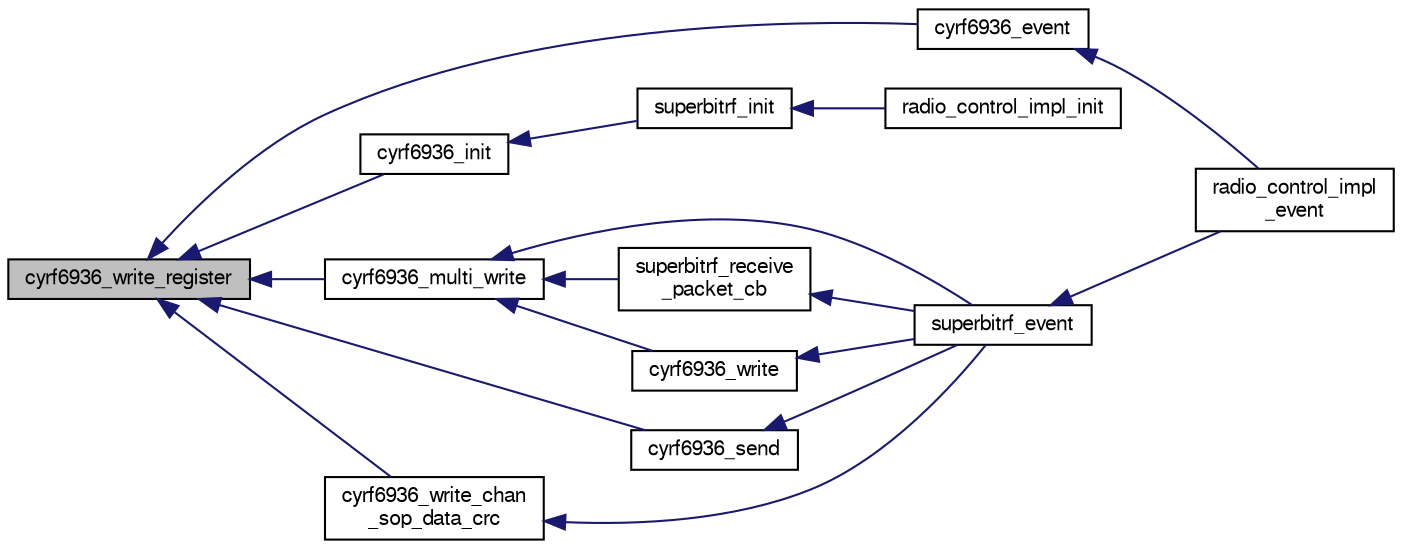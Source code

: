 digraph "cyrf6936_write_register"
{
  edge [fontname="FreeSans",fontsize="10",labelfontname="FreeSans",labelfontsize="10"];
  node [fontname="FreeSans",fontsize="10",shape=record];
  rankdir="LR";
  Node1 [label="cyrf6936_write_register",height=0.2,width=0.4,color="black", fillcolor="grey75", style="filled", fontcolor="black"];
  Node1 -> Node2 [dir="back",color="midnightblue",fontsize="10",style="solid",fontname="FreeSans"];
  Node2 [label="cyrf6936_event",height=0.2,width=0.4,color="black", fillcolor="white", style="filled",URL="$cyrf6936_8h.html#a0b25c82679dcd151cb4eb29986f796c9",tooltip="The on event call for the CYRF6936 chip. "];
  Node2 -> Node3 [dir="back",color="midnightblue",fontsize="10",style="solid",fontname="FreeSans"];
  Node3 [label="radio_control_impl\l_event",height=0.2,width=0.4,color="black", fillcolor="white", style="filled",URL="$superbitrf__rc_8c.html#a760dbd4fa3f62cc43524fc420c2a9e5f",tooltip="RC event function with handler callback. "];
  Node1 -> Node4 [dir="back",color="midnightblue",fontsize="10",style="solid",fontname="FreeSans"];
  Node4 [label="cyrf6936_init",height=0.2,width=0.4,color="black", fillcolor="white", style="filled",URL="$cyrf6936_8h.html#a27414d1e4d63182c97357b576f05b37d",tooltip="Initializing the cyrf chip. "];
  Node4 -> Node5 [dir="back",color="midnightblue",fontsize="10",style="solid",fontname="FreeSans"];
  Node5 [label="superbitrf_init",height=0.2,width=0.4,color="black", fillcolor="white", style="filled",URL="$subsystems_2datalink_2superbitrf_8h.html#a7b9a2741375ca1dffc4f2e6a6d7a9307",tooltip="Initialize the superbitrf. "];
  Node5 -> Node6 [dir="back",color="midnightblue",fontsize="10",style="solid",fontname="FreeSans"];
  Node6 [label="radio_control_impl_init",height=0.2,width=0.4,color="black", fillcolor="white", style="filled",URL="$superbitrf__rc_8c.html#a6ba4bebf68f7ff39f4569dfe3b1f2832",tooltip="Initialization. "];
  Node1 -> Node7 [dir="back",color="midnightblue",fontsize="10",style="solid",fontname="FreeSans"];
  Node7 [label="cyrf6936_multi_write",height=0.2,width=0.4,color="black", fillcolor="white", style="filled",URL="$cyrf6936_8h.html#a3b40b6f25aa27591a77e570e7bd0de49",tooltip="Write to multiple registers one byte. "];
  Node7 -> Node8 [dir="back",color="midnightblue",fontsize="10",style="solid",fontname="FreeSans"];
  Node8 [label="superbitrf_event",height=0.2,width=0.4,color="black", fillcolor="white", style="filled",URL="$subsystems_2datalink_2superbitrf_8h.html#a3dba487ecc02fb6e7bdde994032fd795",tooltip="The superbitrf on event call. "];
  Node8 -> Node3 [dir="back",color="midnightblue",fontsize="10",style="solid",fontname="FreeSans"];
  Node7 -> Node9 [dir="back",color="midnightblue",fontsize="10",style="solid",fontname="FreeSans"];
  Node9 [label="superbitrf_receive\l_packet_cb",height=0.2,width=0.4,color="black", fillcolor="white", style="filled",URL="$subsystems_2datalink_2superbitrf_8c.html#af3aa1f553183ecf594fa1c016e79110e",tooltip="When we receive a packet this callback is called. "];
  Node9 -> Node8 [dir="back",color="midnightblue",fontsize="10",style="solid",fontname="FreeSans"];
  Node7 -> Node10 [dir="back",color="midnightblue",fontsize="10",style="solid",fontname="FreeSans"];
  Node10 [label="cyrf6936_write",height=0.2,width=0.4,color="black", fillcolor="white", style="filled",URL="$cyrf6936_8h.html#a5bd95c0f89a44a38d8fc8b71a8d1b2b3",tooltip="Write to one register. "];
  Node10 -> Node8 [dir="back",color="midnightblue",fontsize="10",style="solid",fontname="FreeSans"];
  Node1 -> Node11 [dir="back",color="midnightblue",fontsize="10",style="solid",fontname="FreeSans"];
  Node11 [label="cyrf6936_send",height=0.2,width=0.4,color="black", fillcolor="white", style="filled",URL="$cyrf6936_8h.html#ab2e2ab2d19b97905d2c9825f65cddfda",tooltip="Send a packet with a certain length. "];
  Node11 -> Node8 [dir="back",color="midnightblue",fontsize="10",style="solid",fontname="FreeSans"];
  Node1 -> Node12 [dir="back",color="midnightblue",fontsize="10",style="solid",fontname="FreeSans"];
  Node12 [label="cyrf6936_write_chan\l_sop_data_crc",height=0.2,width=0.4,color="black", fillcolor="white", style="filled",URL="$cyrf6936_8h.html#a5185bf5f551b606637aaba99a2de5934",tooltip="Set the channel, SOP code, DATA code and the CRC seed. "];
  Node12 -> Node8 [dir="back",color="midnightblue",fontsize="10",style="solid",fontname="FreeSans"];
}
